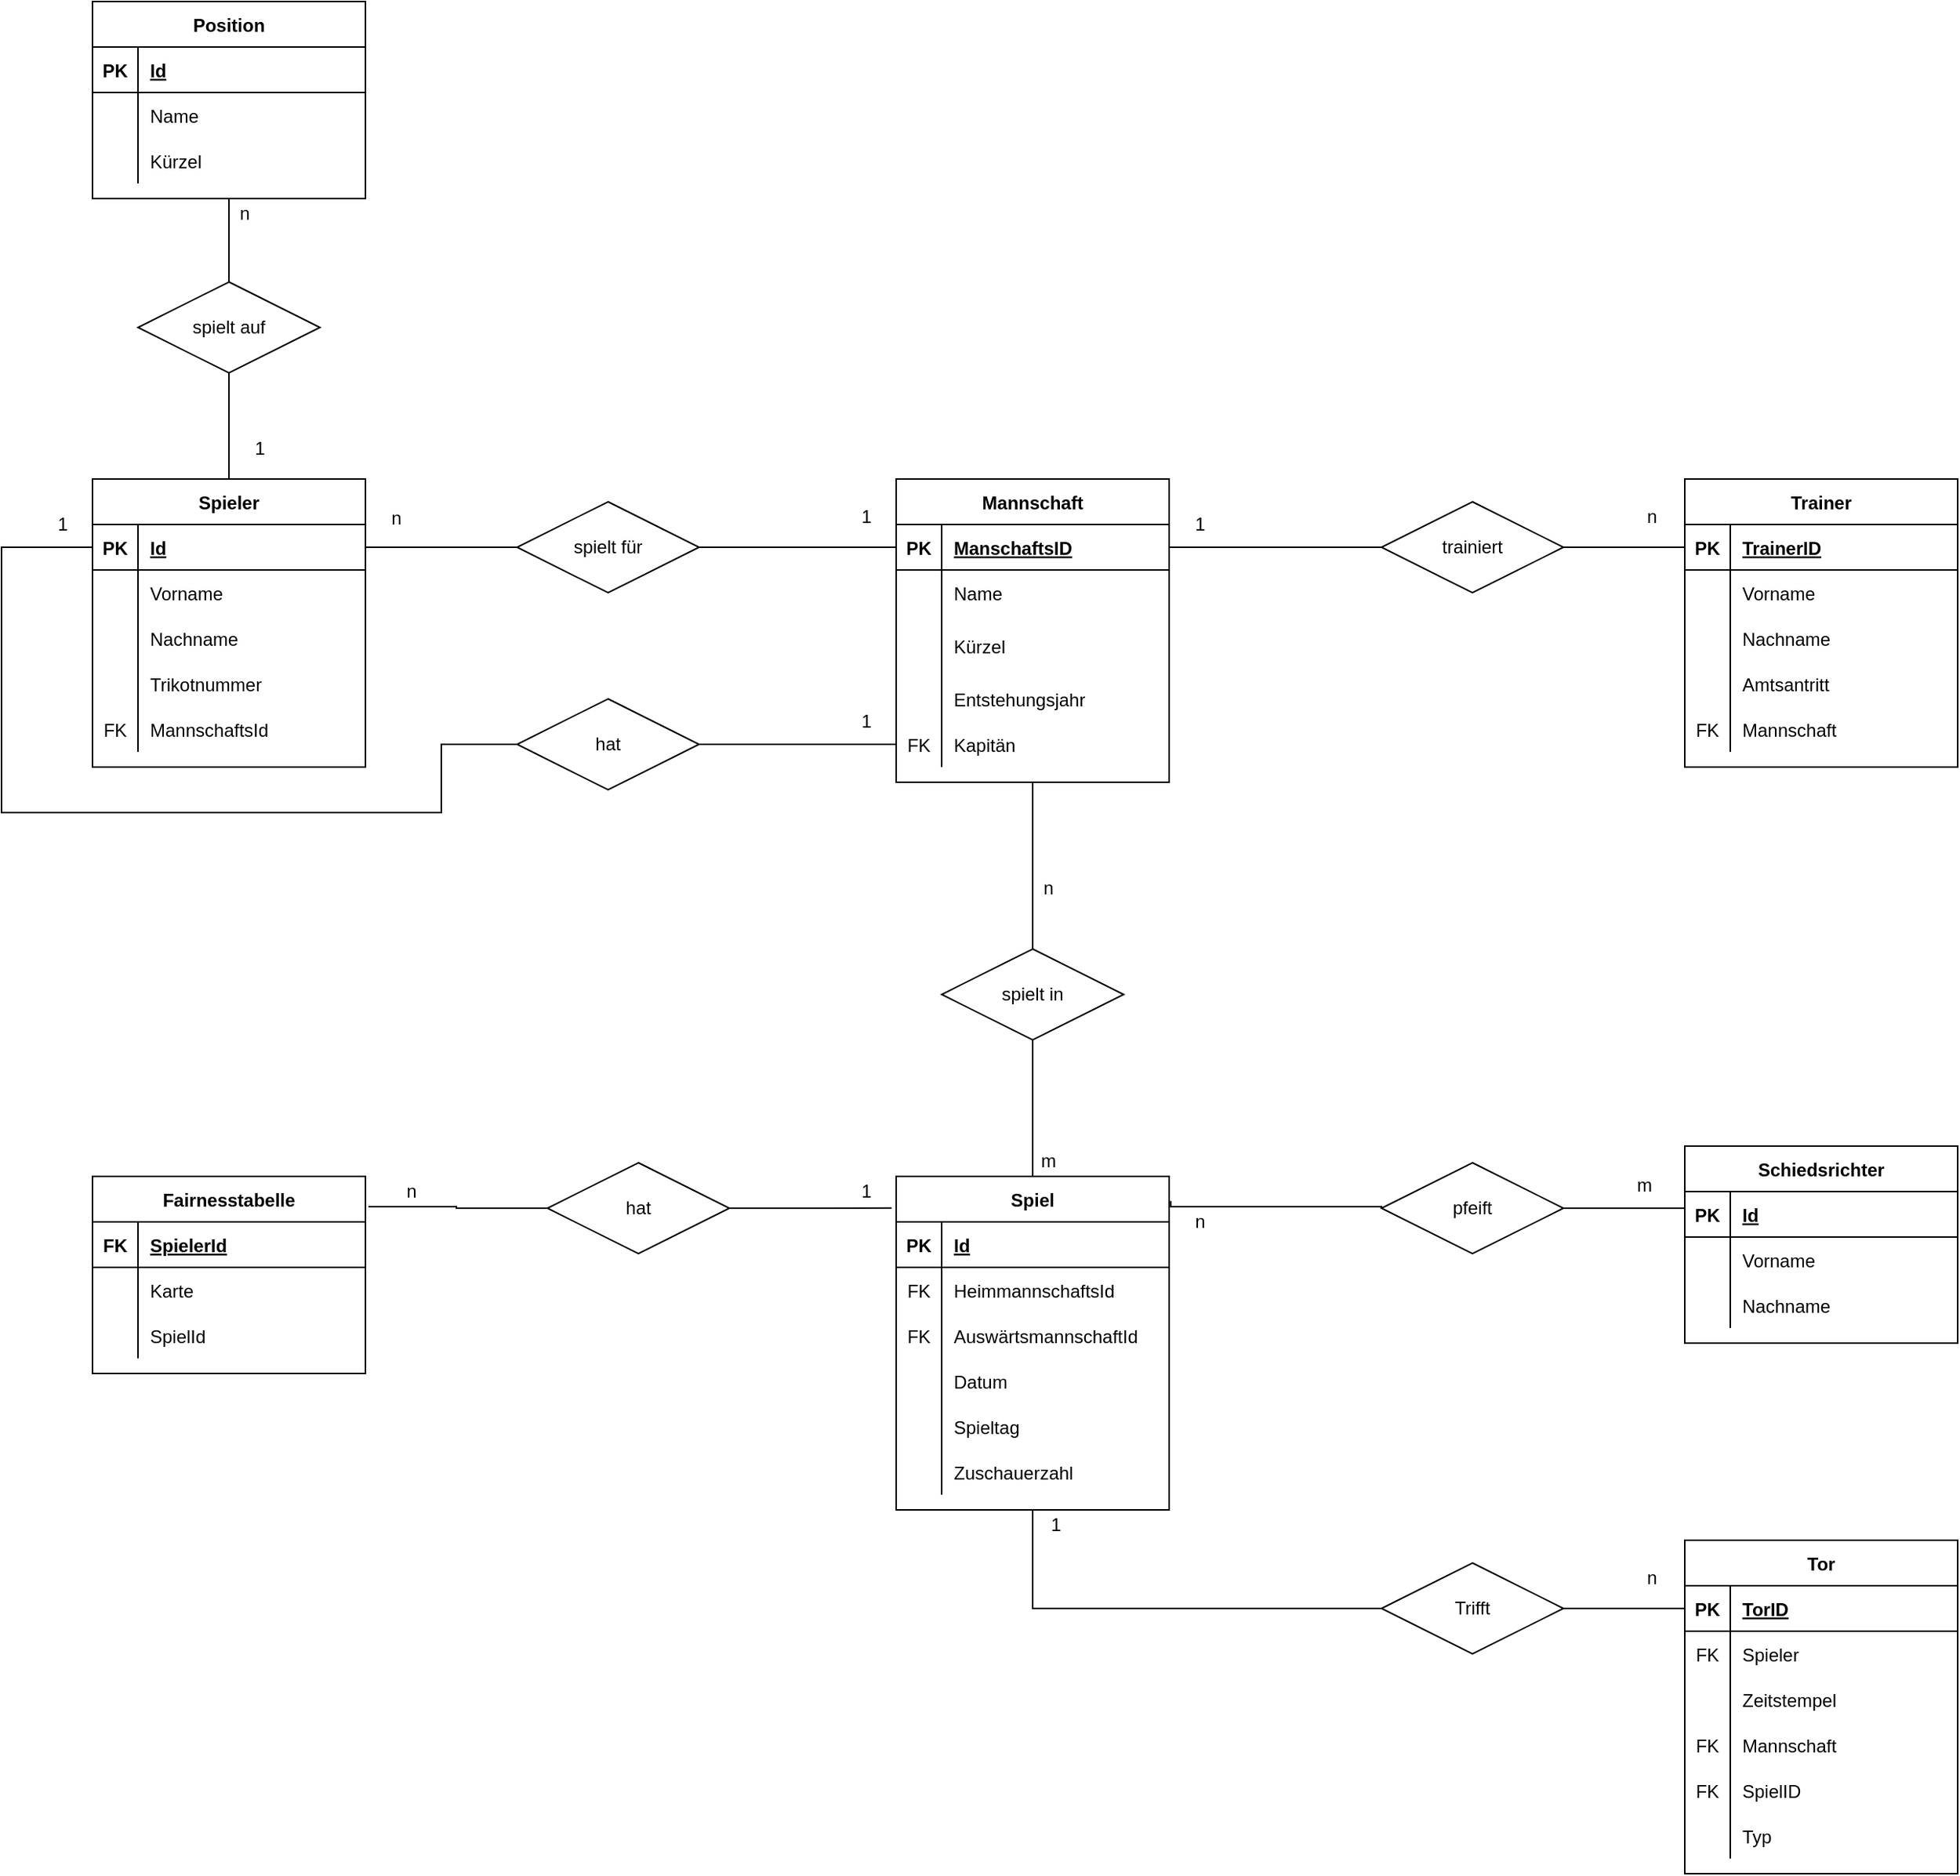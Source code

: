 <mxfile version="18.0.1" type="device"><diagram id="QR0t5IA153Iwo3cDRj8c" name="Page-1"><mxGraphModel dx="2858" dy="1013" grid="1" gridSize="10" guides="1" tooltips="1" connect="1" arrows="1" fold="1" page="1" pageScale="1" pageWidth="827" pageHeight="1169" math="0" shadow="0"><root><mxCell id="0"/><mxCell id="1" parent="0"/><mxCell id="EWFxsvUNvCJsgyizFz2t-1" value="Spieler" style="shape=table;startSize=30;container=1;collapsible=1;childLayout=tableLayout;fixedRows=1;rowLines=0;fontStyle=1;align=center;resizeLast=1;" parent="1" vertex="1"><mxGeometry x="-470" y="480" width="180" height="190" as="geometry"/></mxCell><mxCell id="EWFxsvUNvCJsgyizFz2t-2" value="" style="shape=tableRow;horizontal=0;startSize=0;swimlaneHead=0;swimlaneBody=0;fillColor=none;collapsible=0;dropTarget=0;points=[[0,0.5],[1,0.5]];portConstraint=eastwest;top=0;left=0;right=0;bottom=1;" parent="EWFxsvUNvCJsgyizFz2t-1" vertex="1"><mxGeometry y="30" width="180" height="30" as="geometry"/></mxCell><mxCell id="EWFxsvUNvCJsgyizFz2t-3" value="PK" style="shape=partialRectangle;connectable=0;fillColor=none;top=0;left=0;bottom=0;right=0;fontStyle=1;overflow=hidden;" parent="EWFxsvUNvCJsgyizFz2t-2" vertex="1"><mxGeometry width="30" height="30" as="geometry"><mxRectangle width="30" height="30" as="alternateBounds"/></mxGeometry></mxCell><mxCell id="EWFxsvUNvCJsgyizFz2t-4" value="Id" style="shape=partialRectangle;connectable=0;fillColor=none;top=0;left=0;bottom=0;right=0;align=left;spacingLeft=6;fontStyle=5;overflow=hidden;" parent="EWFxsvUNvCJsgyizFz2t-2" vertex="1"><mxGeometry x="30" width="150" height="30" as="geometry"><mxRectangle width="150" height="30" as="alternateBounds"/></mxGeometry></mxCell><mxCell id="EWFxsvUNvCJsgyizFz2t-5" value="" style="shape=tableRow;horizontal=0;startSize=0;swimlaneHead=0;swimlaneBody=0;fillColor=none;collapsible=0;dropTarget=0;points=[[0,0.5],[1,0.5]];portConstraint=eastwest;top=0;left=0;right=0;bottom=0;" parent="EWFxsvUNvCJsgyizFz2t-1" vertex="1"><mxGeometry y="60" width="180" height="30" as="geometry"/></mxCell><mxCell id="EWFxsvUNvCJsgyizFz2t-6" value="" style="shape=partialRectangle;connectable=0;fillColor=none;top=0;left=0;bottom=0;right=0;editable=1;overflow=hidden;" parent="EWFxsvUNvCJsgyizFz2t-5" vertex="1"><mxGeometry width="30" height="30" as="geometry"><mxRectangle width="30" height="30" as="alternateBounds"/></mxGeometry></mxCell><mxCell id="EWFxsvUNvCJsgyizFz2t-7" value="Vorname    " style="shape=partialRectangle;connectable=0;fillColor=none;top=0;left=0;bottom=0;right=0;align=left;spacingLeft=6;overflow=hidden;" parent="EWFxsvUNvCJsgyizFz2t-5" vertex="1"><mxGeometry x="30" width="150" height="30" as="geometry"><mxRectangle width="150" height="30" as="alternateBounds"/></mxGeometry></mxCell><mxCell id="EWFxsvUNvCJsgyizFz2t-27" value="" style="shape=tableRow;horizontal=0;startSize=0;swimlaneHead=0;swimlaneBody=0;fillColor=none;collapsible=0;dropTarget=0;points=[[0,0.5],[1,0.5]];portConstraint=eastwest;top=0;left=0;right=0;bottom=0;" parent="EWFxsvUNvCJsgyizFz2t-1" vertex="1"><mxGeometry y="90" width="180" height="30" as="geometry"/></mxCell><mxCell id="EWFxsvUNvCJsgyizFz2t-28" value="" style="shape=partialRectangle;connectable=0;fillColor=none;top=0;left=0;bottom=0;right=0;editable=1;overflow=hidden;" parent="EWFxsvUNvCJsgyizFz2t-27" vertex="1"><mxGeometry width="30" height="30" as="geometry"><mxRectangle width="30" height="30" as="alternateBounds"/></mxGeometry></mxCell><mxCell id="EWFxsvUNvCJsgyizFz2t-29" value="Nachname      " style="shape=partialRectangle;connectable=0;fillColor=none;top=0;left=0;bottom=0;right=0;align=left;spacingLeft=6;overflow=hidden;" parent="EWFxsvUNvCJsgyizFz2t-27" vertex="1"><mxGeometry x="30" width="150" height="30" as="geometry"><mxRectangle width="150" height="30" as="alternateBounds"/></mxGeometry></mxCell><mxCell id="EWFxsvUNvCJsgyizFz2t-8" value="" style="shape=tableRow;horizontal=0;startSize=0;swimlaneHead=0;swimlaneBody=0;fillColor=none;collapsible=0;dropTarget=0;points=[[0,0.5],[1,0.5]];portConstraint=eastwest;top=0;left=0;right=0;bottom=0;" parent="EWFxsvUNvCJsgyizFz2t-1" vertex="1"><mxGeometry y="120" width="180" height="30" as="geometry"/></mxCell><mxCell id="EWFxsvUNvCJsgyizFz2t-9" value="" style="shape=partialRectangle;connectable=0;fillColor=none;top=0;left=0;bottom=0;right=0;editable=1;overflow=hidden;" parent="EWFxsvUNvCJsgyizFz2t-8" vertex="1"><mxGeometry width="30" height="30" as="geometry"><mxRectangle width="30" height="30" as="alternateBounds"/></mxGeometry></mxCell><mxCell id="EWFxsvUNvCJsgyizFz2t-10" value="Trikotnummer" style="shape=partialRectangle;connectable=0;fillColor=none;top=0;left=0;bottom=0;right=0;align=left;spacingLeft=6;overflow=hidden;" parent="EWFxsvUNvCJsgyizFz2t-8" vertex="1"><mxGeometry x="30" width="150" height="30" as="geometry"><mxRectangle width="150" height="30" as="alternateBounds"/></mxGeometry></mxCell><mxCell id="EWFxsvUNvCJsgyizFz2t-11" value="" style="shape=tableRow;horizontal=0;startSize=0;swimlaneHead=0;swimlaneBody=0;fillColor=none;collapsible=0;dropTarget=0;points=[[0,0.5],[1,0.5]];portConstraint=eastwest;top=0;left=0;right=0;bottom=0;" parent="EWFxsvUNvCJsgyizFz2t-1" vertex="1"><mxGeometry y="150" width="180" height="30" as="geometry"/></mxCell><mxCell id="EWFxsvUNvCJsgyizFz2t-12" value="FK" style="shape=partialRectangle;connectable=0;fillColor=none;top=0;left=0;bottom=0;right=0;editable=1;overflow=hidden;" parent="EWFxsvUNvCJsgyizFz2t-11" vertex="1"><mxGeometry width="30" height="30" as="geometry"><mxRectangle width="30" height="30" as="alternateBounds"/></mxGeometry></mxCell><mxCell id="EWFxsvUNvCJsgyizFz2t-13" value="MannschaftsId" style="shape=partialRectangle;connectable=0;fillColor=none;top=0;left=0;bottom=0;right=0;align=left;spacingLeft=6;overflow=hidden;" parent="EWFxsvUNvCJsgyizFz2t-11" vertex="1"><mxGeometry x="30" width="150" height="30" as="geometry"><mxRectangle width="150" height="30" as="alternateBounds"/></mxGeometry></mxCell><mxCell id="EWFxsvUNvCJsgyizFz2t-14" value="Position" style="shape=table;startSize=30;container=1;collapsible=1;childLayout=tableLayout;fixedRows=1;rowLines=0;fontStyle=1;align=center;resizeLast=1;" parent="1" vertex="1"><mxGeometry x="-470" y="165" width="180" height="130" as="geometry"/></mxCell><mxCell id="EWFxsvUNvCJsgyizFz2t-15" value="" style="shape=tableRow;horizontal=0;startSize=0;swimlaneHead=0;swimlaneBody=0;fillColor=none;collapsible=0;dropTarget=0;points=[[0,0.5],[1,0.5]];portConstraint=eastwest;top=0;left=0;right=0;bottom=1;" parent="EWFxsvUNvCJsgyizFz2t-14" vertex="1"><mxGeometry y="30" width="180" height="30" as="geometry"/></mxCell><mxCell id="EWFxsvUNvCJsgyizFz2t-16" value="PK" style="shape=partialRectangle;connectable=0;fillColor=none;top=0;left=0;bottom=0;right=0;fontStyle=1;overflow=hidden;" parent="EWFxsvUNvCJsgyizFz2t-15" vertex="1"><mxGeometry width="30" height="30" as="geometry"><mxRectangle width="30" height="30" as="alternateBounds"/></mxGeometry></mxCell><mxCell id="EWFxsvUNvCJsgyizFz2t-17" value="Id" style="shape=partialRectangle;connectable=0;fillColor=none;top=0;left=0;bottom=0;right=0;align=left;spacingLeft=6;fontStyle=5;overflow=hidden;" parent="EWFxsvUNvCJsgyizFz2t-15" vertex="1"><mxGeometry x="30" width="150" height="30" as="geometry"><mxRectangle width="150" height="30" as="alternateBounds"/></mxGeometry></mxCell><mxCell id="EWFxsvUNvCJsgyizFz2t-18" value="" style="shape=tableRow;horizontal=0;startSize=0;swimlaneHead=0;swimlaneBody=0;fillColor=none;collapsible=0;dropTarget=0;points=[[0,0.5],[1,0.5]];portConstraint=eastwest;top=0;left=0;right=0;bottom=0;" parent="EWFxsvUNvCJsgyizFz2t-14" vertex="1"><mxGeometry y="60" width="180" height="30" as="geometry"/></mxCell><mxCell id="EWFxsvUNvCJsgyizFz2t-19" value="" style="shape=partialRectangle;connectable=0;fillColor=none;top=0;left=0;bottom=0;right=0;editable=1;overflow=hidden;" parent="EWFxsvUNvCJsgyizFz2t-18" vertex="1"><mxGeometry width="30" height="30" as="geometry"><mxRectangle width="30" height="30" as="alternateBounds"/></mxGeometry></mxCell><mxCell id="EWFxsvUNvCJsgyizFz2t-20" value="Name" style="shape=partialRectangle;connectable=0;fillColor=none;top=0;left=0;bottom=0;right=0;align=left;spacingLeft=6;overflow=hidden;" parent="EWFxsvUNvCJsgyizFz2t-18" vertex="1"><mxGeometry x="30" width="150" height="30" as="geometry"><mxRectangle width="150" height="30" as="alternateBounds"/></mxGeometry></mxCell><mxCell id="OCQsW69dNxKMowA0EQPp-1" value="" style="shape=tableRow;horizontal=0;startSize=0;swimlaneHead=0;swimlaneBody=0;fillColor=none;collapsible=0;dropTarget=0;points=[[0,0.5],[1,0.5]];portConstraint=eastwest;top=0;left=0;right=0;bottom=0;" parent="EWFxsvUNvCJsgyizFz2t-14" vertex="1"><mxGeometry y="90" width="180" height="30" as="geometry"/></mxCell><mxCell id="OCQsW69dNxKMowA0EQPp-2" value="        " style="shape=partialRectangle;connectable=0;fillColor=none;top=0;left=0;bottom=0;right=0;editable=1;overflow=hidden;" parent="OCQsW69dNxKMowA0EQPp-1" vertex="1"><mxGeometry width="30" height="30" as="geometry"><mxRectangle width="30" height="30" as="alternateBounds"/></mxGeometry></mxCell><mxCell id="OCQsW69dNxKMowA0EQPp-3" value="Kürzel" style="shape=partialRectangle;connectable=0;fillColor=none;top=0;left=0;bottom=0;right=0;align=left;spacingLeft=6;overflow=hidden;" parent="OCQsW69dNxKMowA0EQPp-1" vertex="1"><mxGeometry x="30" width="150" height="30" as="geometry"><mxRectangle width="150" height="30" as="alternateBounds"/></mxGeometry></mxCell><mxCell id="EWFxsvUNvCJsgyizFz2t-32" value="Mannschaft" style="shape=table;startSize=30;container=1;collapsible=1;childLayout=tableLayout;fixedRows=1;rowLines=0;fontStyle=1;align=center;resizeLast=1;" parent="1" vertex="1"><mxGeometry x="60" y="480" width="180" height="200" as="geometry"/></mxCell><mxCell id="EWFxsvUNvCJsgyizFz2t-33" value="" style="shape=tableRow;horizontal=0;startSize=0;swimlaneHead=0;swimlaneBody=0;fillColor=none;collapsible=0;dropTarget=0;points=[[0,0.5],[1,0.5]];portConstraint=eastwest;top=0;left=0;right=0;bottom=1;" parent="EWFxsvUNvCJsgyizFz2t-32" vertex="1"><mxGeometry y="30" width="180" height="30" as="geometry"/></mxCell><mxCell id="EWFxsvUNvCJsgyizFz2t-34" value="PK" style="shape=partialRectangle;connectable=0;fillColor=none;top=0;left=0;bottom=0;right=0;fontStyle=1;overflow=hidden;" parent="EWFxsvUNvCJsgyizFz2t-33" vertex="1"><mxGeometry width="30" height="30" as="geometry"><mxRectangle width="30" height="30" as="alternateBounds"/></mxGeometry></mxCell><mxCell id="EWFxsvUNvCJsgyizFz2t-35" value="ManschaftsID" style="shape=partialRectangle;connectable=0;fillColor=none;top=0;left=0;bottom=0;right=0;align=left;spacingLeft=6;fontStyle=5;overflow=hidden;" parent="EWFxsvUNvCJsgyizFz2t-33" vertex="1"><mxGeometry x="30" width="150" height="30" as="geometry"><mxRectangle width="150" height="30" as="alternateBounds"/></mxGeometry></mxCell><mxCell id="EWFxsvUNvCJsgyizFz2t-36" value="" style="shape=tableRow;horizontal=0;startSize=0;swimlaneHead=0;swimlaneBody=0;fillColor=none;collapsible=0;dropTarget=0;points=[[0,0.5],[1,0.5]];portConstraint=eastwest;top=0;left=0;right=0;bottom=0;" parent="EWFxsvUNvCJsgyizFz2t-32" vertex="1"><mxGeometry y="60" width="180" height="30" as="geometry"/></mxCell><mxCell id="EWFxsvUNvCJsgyizFz2t-37" value="" style="shape=partialRectangle;connectable=0;fillColor=none;top=0;left=0;bottom=0;right=0;editable=1;overflow=hidden;" parent="EWFxsvUNvCJsgyizFz2t-36" vertex="1"><mxGeometry width="30" height="30" as="geometry"><mxRectangle width="30" height="30" as="alternateBounds"/></mxGeometry></mxCell><mxCell id="EWFxsvUNvCJsgyizFz2t-38" value="Name    " style="shape=partialRectangle;connectable=0;fillColor=none;top=0;left=0;bottom=0;right=0;align=left;spacingLeft=6;overflow=hidden;" parent="EWFxsvUNvCJsgyizFz2t-36" vertex="1"><mxGeometry x="30" width="150" height="30" as="geometry"><mxRectangle width="150" height="30" as="alternateBounds"/></mxGeometry></mxCell><mxCell id="EWFxsvUNvCJsgyizFz2t-39" value="" style="shape=tableRow;horizontal=0;startSize=0;swimlaneHead=0;swimlaneBody=0;fillColor=none;collapsible=0;dropTarget=0;points=[[0,0.5],[1,0.5]];portConstraint=eastwest;top=0;left=0;right=0;bottom=0;" parent="EWFxsvUNvCJsgyizFz2t-32" vertex="1"><mxGeometry y="90" width="180" height="40" as="geometry"/></mxCell><mxCell id="EWFxsvUNvCJsgyizFz2t-40" value="" style="shape=partialRectangle;connectable=0;fillColor=none;top=0;left=0;bottom=0;right=0;editable=1;overflow=hidden;" parent="EWFxsvUNvCJsgyizFz2t-39" vertex="1"><mxGeometry width="30" height="40" as="geometry"><mxRectangle width="30" height="40" as="alternateBounds"/></mxGeometry></mxCell><mxCell id="EWFxsvUNvCJsgyizFz2t-41" value="Kürzel" style="shape=partialRectangle;connectable=0;fillColor=none;top=0;left=0;bottom=0;right=0;align=left;spacingLeft=6;overflow=hidden;" parent="EWFxsvUNvCJsgyizFz2t-39" vertex="1"><mxGeometry x="30" width="150" height="40" as="geometry"><mxRectangle width="150" height="40" as="alternateBounds"/></mxGeometry></mxCell><mxCell id="EWFxsvUNvCJsgyizFz2t-42" value="" style="shape=tableRow;horizontal=0;startSize=0;swimlaneHead=0;swimlaneBody=0;fillColor=none;collapsible=0;dropTarget=0;points=[[0,0.5],[1,0.5]];portConstraint=eastwest;top=0;left=0;right=0;bottom=0;" parent="EWFxsvUNvCJsgyizFz2t-32" vertex="1"><mxGeometry y="130" width="180" height="30" as="geometry"/></mxCell><mxCell id="EWFxsvUNvCJsgyizFz2t-43" value="" style="shape=partialRectangle;connectable=0;fillColor=none;top=0;left=0;bottom=0;right=0;editable=1;overflow=hidden;" parent="EWFxsvUNvCJsgyizFz2t-42" vertex="1"><mxGeometry width="30" height="30" as="geometry"><mxRectangle width="30" height="30" as="alternateBounds"/></mxGeometry></mxCell><mxCell id="EWFxsvUNvCJsgyizFz2t-44" value="Entstehungsjahr" style="shape=partialRectangle;connectable=0;fillColor=none;top=0;left=0;bottom=0;right=0;align=left;spacingLeft=6;overflow=hidden;" parent="EWFxsvUNvCJsgyizFz2t-42" vertex="1"><mxGeometry x="30" width="150" height="30" as="geometry"><mxRectangle width="150" height="30" as="alternateBounds"/></mxGeometry></mxCell><mxCell id="EWFxsvUNvCJsgyizFz2t-59" value="" style="shape=tableRow;horizontal=0;startSize=0;swimlaneHead=0;swimlaneBody=0;fillColor=none;collapsible=0;dropTarget=0;points=[[0,0.5],[1,0.5]];portConstraint=eastwest;top=0;left=0;right=0;bottom=0;" parent="EWFxsvUNvCJsgyizFz2t-32" vertex="1"><mxGeometry y="160" width="180" height="30" as="geometry"/></mxCell><mxCell id="EWFxsvUNvCJsgyizFz2t-60" value="FK" style="shape=partialRectangle;connectable=0;fillColor=none;top=0;left=0;bottom=0;right=0;editable=1;overflow=hidden;" parent="EWFxsvUNvCJsgyizFz2t-59" vertex="1"><mxGeometry width="30" height="30" as="geometry"><mxRectangle width="30" height="30" as="alternateBounds"/></mxGeometry></mxCell><mxCell id="EWFxsvUNvCJsgyizFz2t-61" value="Kapitän" style="shape=partialRectangle;connectable=0;fillColor=none;top=0;left=0;bottom=0;right=0;align=left;spacingLeft=6;overflow=hidden;" parent="EWFxsvUNvCJsgyizFz2t-59" vertex="1"><mxGeometry x="30" width="150" height="30" as="geometry"><mxRectangle width="150" height="30" as="alternateBounds"/></mxGeometry></mxCell><mxCell id="EWFxsvUNvCJsgyizFz2t-76" value="Trainer" style="shape=table;startSize=30;container=1;collapsible=1;childLayout=tableLayout;fixedRows=1;rowLines=0;fontStyle=1;align=center;resizeLast=1;" parent="1" vertex="1"><mxGeometry x="580" y="480" width="180" height="190" as="geometry"/></mxCell><mxCell id="EWFxsvUNvCJsgyizFz2t-77" value="" style="shape=tableRow;horizontal=0;startSize=0;swimlaneHead=0;swimlaneBody=0;fillColor=none;collapsible=0;dropTarget=0;points=[[0,0.5],[1,0.5]];portConstraint=eastwest;top=0;left=0;right=0;bottom=1;" parent="EWFxsvUNvCJsgyizFz2t-76" vertex="1"><mxGeometry y="30" width="180" height="30" as="geometry"/></mxCell><mxCell id="EWFxsvUNvCJsgyizFz2t-78" value="PK" style="shape=partialRectangle;connectable=0;fillColor=none;top=0;left=0;bottom=0;right=0;fontStyle=1;overflow=hidden;" parent="EWFxsvUNvCJsgyizFz2t-77" vertex="1"><mxGeometry width="30" height="30" as="geometry"><mxRectangle width="30" height="30" as="alternateBounds"/></mxGeometry></mxCell><mxCell id="EWFxsvUNvCJsgyizFz2t-79" value="TrainerID" style="shape=partialRectangle;connectable=0;fillColor=none;top=0;left=0;bottom=0;right=0;align=left;spacingLeft=6;fontStyle=5;overflow=hidden;" parent="EWFxsvUNvCJsgyizFz2t-77" vertex="1"><mxGeometry x="30" width="150" height="30" as="geometry"><mxRectangle width="150" height="30" as="alternateBounds"/></mxGeometry></mxCell><mxCell id="EWFxsvUNvCJsgyizFz2t-80" value="" style="shape=tableRow;horizontal=0;startSize=0;swimlaneHead=0;swimlaneBody=0;fillColor=none;collapsible=0;dropTarget=0;points=[[0,0.5],[1,0.5]];portConstraint=eastwest;top=0;left=0;right=0;bottom=0;" parent="EWFxsvUNvCJsgyizFz2t-76" vertex="1"><mxGeometry y="60" width="180" height="30" as="geometry"/></mxCell><mxCell id="EWFxsvUNvCJsgyizFz2t-81" value="" style="shape=partialRectangle;connectable=0;fillColor=none;top=0;left=0;bottom=0;right=0;editable=1;overflow=hidden;" parent="EWFxsvUNvCJsgyizFz2t-80" vertex="1"><mxGeometry width="30" height="30" as="geometry"><mxRectangle width="30" height="30" as="alternateBounds"/></mxGeometry></mxCell><mxCell id="EWFxsvUNvCJsgyizFz2t-82" value="Vorname" style="shape=partialRectangle;connectable=0;fillColor=none;top=0;left=0;bottom=0;right=0;align=left;spacingLeft=6;overflow=hidden;" parent="EWFxsvUNvCJsgyizFz2t-80" vertex="1"><mxGeometry x="30" width="150" height="30" as="geometry"><mxRectangle width="150" height="30" as="alternateBounds"/></mxGeometry></mxCell><mxCell id="EWFxsvUNvCJsgyizFz2t-83" value="" style="shape=tableRow;horizontal=0;startSize=0;swimlaneHead=0;swimlaneBody=0;fillColor=none;collapsible=0;dropTarget=0;points=[[0,0.5],[1,0.5]];portConstraint=eastwest;top=0;left=0;right=0;bottom=0;" parent="EWFxsvUNvCJsgyizFz2t-76" vertex="1"><mxGeometry y="90" width="180" height="30" as="geometry"/></mxCell><mxCell id="EWFxsvUNvCJsgyizFz2t-84" value="" style="shape=partialRectangle;connectable=0;fillColor=none;top=0;left=0;bottom=0;right=0;editable=1;overflow=hidden;" parent="EWFxsvUNvCJsgyizFz2t-83" vertex="1"><mxGeometry width="30" height="30" as="geometry"><mxRectangle width="30" height="30" as="alternateBounds"/></mxGeometry></mxCell><mxCell id="EWFxsvUNvCJsgyizFz2t-85" value="Nachname" style="shape=partialRectangle;connectable=0;fillColor=none;top=0;left=0;bottom=0;right=0;align=left;spacingLeft=6;overflow=hidden;" parent="EWFxsvUNvCJsgyizFz2t-83" vertex="1"><mxGeometry x="30" width="150" height="30" as="geometry"><mxRectangle width="150" height="30" as="alternateBounds"/></mxGeometry></mxCell><mxCell id="EWFxsvUNvCJsgyizFz2t-86" value="" style="shape=tableRow;horizontal=0;startSize=0;swimlaneHead=0;swimlaneBody=0;fillColor=none;collapsible=0;dropTarget=0;points=[[0,0.5],[1,0.5]];portConstraint=eastwest;top=0;left=0;right=0;bottom=0;" parent="EWFxsvUNvCJsgyizFz2t-76" vertex="1"><mxGeometry y="120" width="180" height="30" as="geometry"/></mxCell><mxCell id="EWFxsvUNvCJsgyizFz2t-87" value="" style="shape=partialRectangle;connectable=0;fillColor=none;top=0;left=0;bottom=0;right=0;editable=1;overflow=hidden;" parent="EWFxsvUNvCJsgyizFz2t-86" vertex="1"><mxGeometry width="30" height="30" as="geometry"><mxRectangle width="30" height="30" as="alternateBounds"/></mxGeometry></mxCell><mxCell id="EWFxsvUNvCJsgyizFz2t-88" value="Amtsantritt" style="shape=partialRectangle;connectable=0;fillColor=none;top=0;left=0;bottom=0;right=0;align=left;spacingLeft=6;overflow=hidden;" parent="EWFxsvUNvCJsgyizFz2t-86" vertex="1"><mxGeometry x="30" width="150" height="30" as="geometry"><mxRectangle width="150" height="30" as="alternateBounds"/></mxGeometry></mxCell><mxCell id="OCQsW69dNxKMowA0EQPp-4" value="" style="shape=tableRow;horizontal=0;startSize=0;swimlaneHead=0;swimlaneBody=0;fillColor=none;collapsible=0;dropTarget=0;points=[[0,0.5],[1,0.5]];portConstraint=eastwest;top=0;left=0;right=0;bottom=0;" parent="EWFxsvUNvCJsgyizFz2t-76" vertex="1"><mxGeometry y="150" width="180" height="30" as="geometry"/></mxCell><mxCell id="OCQsW69dNxKMowA0EQPp-5" value="FK" style="shape=partialRectangle;connectable=0;fillColor=none;top=0;left=0;bottom=0;right=0;editable=1;overflow=hidden;" parent="OCQsW69dNxKMowA0EQPp-4" vertex="1"><mxGeometry width="30" height="30" as="geometry"><mxRectangle width="30" height="30" as="alternateBounds"/></mxGeometry></mxCell><mxCell id="OCQsW69dNxKMowA0EQPp-6" value="Mannschaft" style="shape=partialRectangle;connectable=0;fillColor=none;top=0;left=0;bottom=0;right=0;align=left;spacingLeft=6;overflow=hidden;" parent="OCQsW69dNxKMowA0EQPp-4" vertex="1"><mxGeometry x="30" width="150" height="30" as="geometry"><mxRectangle width="150" height="30" as="alternateBounds"/></mxGeometry></mxCell><mxCell id="EWFxsvUNvCJsgyizFz2t-89" value="spielt für" style="shape=rhombus;perimeter=rhombusPerimeter;whiteSpace=wrap;html=1;align=center;" parent="1" vertex="1"><mxGeometry x="-190" y="495" width="120" height="60" as="geometry"/></mxCell><mxCell id="EWFxsvUNvCJsgyizFz2t-94" style="edgeStyle=orthogonalEdgeStyle;rounded=0;orthogonalLoop=1;jettySize=auto;html=1;exitX=1;exitY=0.5;exitDx=0;exitDy=0;entryX=0;entryY=0.5;entryDx=0;entryDy=0;endArrow=none;endFill=0;" parent="1" source="EWFxsvUNvCJsgyizFz2t-93" target="EWFxsvUNvCJsgyizFz2t-77" edge="1"><mxGeometry relative="1" as="geometry"/></mxCell><mxCell id="EWFxsvUNvCJsgyizFz2t-95" style="edgeStyle=orthogonalEdgeStyle;rounded=0;orthogonalLoop=1;jettySize=auto;html=1;exitX=0;exitY=0.5;exitDx=0;exitDy=0;entryX=1;entryY=0.5;entryDx=0;entryDy=0;endArrow=none;endFill=0;" parent="1" source="EWFxsvUNvCJsgyizFz2t-93" target="EWFxsvUNvCJsgyizFz2t-33" edge="1"><mxGeometry relative="1" as="geometry"><mxPoint x="300" y="530" as="targetPoint"/></mxGeometry></mxCell><mxCell id="EWFxsvUNvCJsgyizFz2t-93" value="trainiert" style="shape=rhombus;perimeter=rhombusPerimeter;whiteSpace=wrap;html=1;align=center;" parent="1" vertex="1"><mxGeometry x="380" y="495" width="120" height="60" as="geometry"/></mxCell><mxCell id="EWFxsvUNvCJsgyizFz2t-96" value="Spiel" style="shape=table;startSize=30;container=1;collapsible=1;childLayout=tableLayout;fixedRows=1;rowLines=0;fontStyle=1;align=center;resizeLast=1;" parent="1" vertex="1"><mxGeometry x="60" y="940" width="180" height="220" as="geometry"/></mxCell><mxCell id="EWFxsvUNvCJsgyizFz2t-97" value="" style="shape=tableRow;horizontal=0;startSize=0;swimlaneHead=0;swimlaneBody=0;fillColor=none;collapsible=0;dropTarget=0;points=[[0,0.5],[1,0.5]];portConstraint=eastwest;top=0;left=0;right=0;bottom=1;" parent="EWFxsvUNvCJsgyizFz2t-96" vertex="1"><mxGeometry y="30" width="180" height="30" as="geometry"/></mxCell><mxCell id="EWFxsvUNvCJsgyizFz2t-98" value="PK" style="shape=partialRectangle;connectable=0;fillColor=none;top=0;left=0;bottom=0;right=0;fontStyle=1;overflow=hidden;" parent="EWFxsvUNvCJsgyizFz2t-97" vertex="1"><mxGeometry width="30" height="30" as="geometry"><mxRectangle width="30" height="30" as="alternateBounds"/></mxGeometry></mxCell><mxCell id="EWFxsvUNvCJsgyizFz2t-99" value="Id" style="shape=partialRectangle;connectable=0;fillColor=none;top=0;left=0;bottom=0;right=0;align=left;spacingLeft=6;fontStyle=5;overflow=hidden;" parent="EWFxsvUNvCJsgyizFz2t-97" vertex="1"><mxGeometry x="30" width="150" height="30" as="geometry"><mxRectangle width="150" height="30" as="alternateBounds"/></mxGeometry></mxCell><mxCell id="EWFxsvUNvCJsgyizFz2t-100" value="" style="shape=tableRow;horizontal=0;startSize=0;swimlaneHead=0;swimlaneBody=0;fillColor=none;collapsible=0;dropTarget=0;points=[[0,0.5],[1,0.5]];portConstraint=eastwest;top=0;left=0;right=0;bottom=0;" parent="EWFxsvUNvCJsgyizFz2t-96" vertex="1"><mxGeometry y="60" width="180" height="30" as="geometry"/></mxCell><mxCell id="EWFxsvUNvCJsgyizFz2t-101" value="FK" style="shape=partialRectangle;connectable=0;fillColor=none;top=0;left=0;bottom=0;right=0;editable=1;overflow=hidden;" parent="EWFxsvUNvCJsgyizFz2t-100" vertex="1"><mxGeometry width="30" height="30" as="geometry"><mxRectangle width="30" height="30" as="alternateBounds"/></mxGeometry></mxCell><mxCell id="EWFxsvUNvCJsgyizFz2t-102" value="HeimmannschaftsId" style="shape=partialRectangle;connectable=0;fillColor=none;top=0;left=0;bottom=0;right=0;align=left;spacingLeft=6;overflow=hidden;" parent="EWFxsvUNvCJsgyizFz2t-100" vertex="1"><mxGeometry x="30" width="150" height="30" as="geometry"><mxRectangle width="150" height="30" as="alternateBounds"/></mxGeometry></mxCell><mxCell id="EWFxsvUNvCJsgyizFz2t-103" value="" style="shape=tableRow;horizontal=0;startSize=0;swimlaneHead=0;swimlaneBody=0;fillColor=none;collapsible=0;dropTarget=0;points=[[0,0.5],[1,0.5]];portConstraint=eastwest;top=0;left=0;right=0;bottom=0;" parent="EWFxsvUNvCJsgyizFz2t-96" vertex="1"><mxGeometry y="90" width="180" height="30" as="geometry"/></mxCell><mxCell id="EWFxsvUNvCJsgyizFz2t-104" value="FK" style="shape=partialRectangle;connectable=0;fillColor=none;top=0;left=0;bottom=0;right=0;editable=1;overflow=hidden;" parent="EWFxsvUNvCJsgyizFz2t-103" vertex="1"><mxGeometry width="30" height="30" as="geometry"><mxRectangle width="30" height="30" as="alternateBounds"/></mxGeometry></mxCell><mxCell id="EWFxsvUNvCJsgyizFz2t-105" value="AuswärtsmannschaftId" style="shape=partialRectangle;connectable=0;fillColor=none;top=0;left=0;bottom=0;right=0;align=left;spacingLeft=6;overflow=hidden;" parent="EWFxsvUNvCJsgyizFz2t-103" vertex="1"><mxGeometry x="30" width="150" height="30" as="geometry"><mxRectangle width="150" height="30" as="alternateBounds"/></mxGeometry></mxCell><mxCell id="EWFxsvUNvCJsgyizFz2t-106" value="" style="shape=tableRow;horizontal=0;startSize=0;swimlaneHead=0;swimlaneBody=0;fillColor=none;collapsible=0;dropTarget=0;points=[[0,0.5],[1,0.5]];portConstraint=eastwest;top=0;left=0;right=0;bottom=0;" parent="EWFxsvUNvCJsgyizFz2t-96" vertex="1"><mxGeometry y="120" width="180" height="30" as="geometry"/></mxCell><mxCell id="EWFxsvUNvCJsgyizFz2t-107" value="" style="shape=partialRectangle;connectable=0;fillColor=none;top=0;left=0;bottom=0;right=0;editable=1;overflow=hidden;" parent="EWFxsvUNvCJsgyizFz2t-106" vertex="1"><mxGeometry width="30" height="30" as="geometry"><mxRectangle width="30" height="30" as="alternateBounds"/></mxGeometry></mxCell><mxCell id="EWFxsvUNvCJsgyizFz2t-108" value="Datum" style="shape=partialRectangle;connectable=0;fillColor=none;top=0;left=0;bottom=0;right=0;align=left;spacingLeft=6;overflow=hidden;" parent="EWFxsvUNvCJsgyizFz2t-106" vertex="1"><mxGeometry x="30" width="150" height="30" as="geometry"><mxRectangle width="150" height="30" as="alternateBounds"/></mxGeometry></mxCell><mxCell id="VdkqAShr_HlRjhlk_ANl-1" value="" style="shape=tableRow;horizontal=0;startSize=0;swimlaneHead=0;swimlaneBody=0;fillColor=none;collapsible=0;dropTarget=0;points=[[0,0.5],[1,0.5]];portConstraint=eastwest;top=0;left=0;right=0;bottom=0;" parent="EWFxsvUNvCJsgyizFz2t-96" vertex="1"><mxGeometry y="150" width="180" height="30" as="geometry"/></mxCell><mxCell id="VdkqAShr_HlRjhlk_ANl-2" value="" style="shape=partialRectangle;connectable=0;fillColor=none;top=0;left=0;bottom=0;right=0;editable=1;overflow=hidden;" parent="VdkqAShr_HlRjhlk_ANl-1" vertex="1"><mxGeometry width="30" height="30" as="geometry"><mxRectangle width="30" height="30" as="alternateBounds"/></mxGeometry></mxCell><mxCell id="VdkqAShr_HlRjhlk_ANl-3" value="Spieltag" style="shape=partialRectangle;connectable=0;fillColor=none;top=0;left=0;bottom=0;right=0;align=left;spacingLeft=6;overflow=hidden;" parent="VdkqAShr_HlRjhlk_ANl-1" vertex="1"><mxGeometry x="30" width="150" height="30" as="geometry"><mxRectangle width="150" height="30" as="alternateBounds"/></mxGeometry></mxCell><mxCell id="EWFxsvUNvCJsgyizFz2t-110" value="" style="shape=tableRow;horizontal=0;startSize=0;swimlaneHead=0;swimlaneBody=0;fillColor=none;collapsible=0;dropTarget=0;points=[[0,0.5],[1,0.5]];portConstraint=eastwest;top=0;left=0;right=0;bottom=0;" parent="EWFxsvUNvCJsgyizFz2t-96" vertex="1"><mxGeometry y="180" width="180" height="30" as="geometry"/></mxCell><mxCell id="EWFxsvUNvCJsgyizFz2t-111" value="" style="shape=partialRectangle;connectable=0;fillColor=none;top=0;left=0;bottom=0;right=0;editable=1;overflow=hidden;" parent="EWFxsvUNvCJsgyizFz2t-110" vertex="1"><mxGeometry width="30" height="30" as="geometry"><mxRectangle width="30" height="30" as="alternateBounds"/></mxGeometry></mxCell><mxCell id="EWFxsvUNvCJsgyizFz2t-112" value="Zuschauerzahl" style="shape=partialRectangle;connectable=0;fillColor=none;top=0;left=0;bottom=0;right=0;align=left;spacingLeft=6;overflow=hidden;" parent="EWFxsvUNvCJsgyizFz2t-110" vertex="1"><mxGeometry x="30" width="150" height="30" as="geometry"><mxRectangle width="150" height="30" as="alternateBounds"/></mxGeometry></mxCell><mxCell id="EWFxsvUNvCJsgyizFz2t-113" value="Tor" style="shape=table;startSize=30;container=1;collapsible=1;childLayout=tableLayout;fixedRows=1;rowLines=0;fontStyle=1;align=center;resizeLast=1;" parent="1" vertex="1"><mxGeometry x="580" y="1180" width="180" height="220" as="geometry"/></mxCell><mxCell id="EWFxsvUNvCJsgyizFz2t-114" value="" style="shape=tableRow;horizontal=0;startSize=0;swimlaneHead=0;swimlaneBody=0;fillColor=none;collapsible=0;dropTarget=0;points=[[0,0.5],[1,0.5]];portConstraint=eastwest;top=0;left=0;right=0;bottom=1;" parent="EWFxsvUNvCJsgyizFz2t-113" vertex="1"><mxGeometry y="30" width="180" height="30" as="geometry"/></mxCell><mxCell id="EWFxsvUNvCJsgyizFz2t-115" value="PK" style="shape=partialRectangle;connectable=0;fillColor=none;top=0;left=0;bottom=0;right=0;fontStyle=1;overflow=hidden;" parent="EWFxsvUNvCJsgyizFz2t-114" vertex="1"><mxGeometry width="30" height="30" as="geometry"><mxRectangle width="30" height="30" as="alternateBounds"/></mxGeometry></mxCell><mxCell id="EWFxsvUNvCJsgyizFz2t-116" value="TorID" style="shape=partialRectangle;connectable=0;fillColor=none;top=0;left=0;bottom=0;right=0;align=left;spacingLeft=6;fontStyle=5;overflow=hidden;" parent="EWFxsvUNvCJsgyizFz2t-114" vertex="1"><mxGeometry x="30" width="150" height="30" as="geometry"><mxRectangle width="150" height="30" as="alternateBounds"/></mxGeometry></mxCell><mxCell id="EWFxsvUNvCJsgyizFz2t-117" value="" style="shape=tableRow;horizontal=0;startSize=0;swimlaneHead=0;swimlaneBody=0;fillColor=none;collapsible=0;dropTarget=0;points=[[0,0.5],[1,0.5]];portConstraint=eastwest;top=0;left=0;right=0;bottom=0;" parent="EWFxsvUNvCJsgyizFz2t-113" vertex="1"><mxGeometry y="60" width="180" height="30" as="geometry"/></mxCell><mxCell id="EWFxsvUNvCJsgyizFz2t-118" value="FK" style="shape=partialRectangle;connectable=0;fillColor=none;top=0;left=0;bottom=0;right=0;editable=1;overflow=hidden;" parent="EWFxsvUNvCJsgyizFz2t-117" vertex="1"><mxGeometry width="30" height="30" as="geometry"><mxRectangle width="30" height="30" as="alternateBounds"/></mxGeometry></mxCell><mxCell id="EWFxsvUNvCJsgyizFz2t-119" value="Spieler" style="shape=partialRectangle;connectable=0;fillColor=none;top=0;left=0;bottom=0;right=0;align=left;spacingLeft=6;overflow=hidden;" parent="EWFxsvUNvCJsgyizFz2t-117" vertex="1"><mxGeometry x="30" width="150" height="30" as="geometry"><mxRectangle width="150" height="30" as="alternateBounds"/></mxGeometry></mxCell><mxCell id="EWFxsvUNvCJsgyizFz2t-120" value="" style="shape=tableRow;horizontal=0;startSize=0;swimlaneHead=0;swimlaneBody=0;fillColor=none;collapsible=0;dropTarget=0;points=[[0,0.5],[1,0.5]];portConstraint=eastwest;top=0;left=0;right=0;bottom=0;" parent="EWFxsvUNvCJsgyizFz2t-113" vertex="1"><mxGeometry y="90" width="180" height="30" as="geometry"/></mxCell><mxCell id="EWFxsvUNvCJsgyizFz2t-121" value="" style="shape=partialRectangle;connectable=0;fillColor=none;top=0;left=0;bottom=0;right=0;editable=1;overflow=hidden;" parent="EWFxsvUNvCJsgyizFz2t-120" vertex="1"><mxGeometry width="30" height="30" as="geometry"><mxRectangle width="30" height="30" as="alternateBounds"/></mxGeometry></mxCell><mxCell id="EWFxsvUNvCJsgyizFz2t-122" value="Zeitstempel" style="shape=partialRectangle;connectable=0;fillColor=none;top=0;left=0;bottom=0;right=0;align=left;spacingLeft=6;overflow=hidden;" parent="EWFxsvUNvCJsgyizFz2t-120" vertex="1"><mxGeometry x="30" width="150" height="30" as="geometry"><mxRectangle width="150" height="30" as="alternateBounds"/></mxGeometry></mxCell><mxCell id="EWFxsvUNvCJsgyizFz2t-145" value="" style="shape=tableRow;horizontal=0;startSize=0;swimlaneHead=0;swimlaneBody=0;fillColor=none;collapsible=0;dropTarget=0;points=[[0,0.5],[1,0.5]];portConstraint=eastwest;top=0;left=0;right=0;bottom=0;" parent="EWFxsvUNvCJsgyizFz2t-113" vertex="1"><mxGeometry y="120" width="180" height="30" as="geometry"/></mxCell><mxCell id="EWFxsvUNvCJsgyizFz2t-146" value="FK" style="shape=partialRectangle;connectable=0;fillColor=none;top=0;left=0;bottom=0;right=0;editable=1;overflow=hidden;" parent="EWFxsvUNvCJsgyizFz2t-145" vertex="1"><mxGeometry width="30" height="30" as="geometry"><mxRectangle width="30" height="30" as="alternateBounds"/></mxGeometry></mxCell><mxCell id="EWFxsvUNvCJsgyizFz2t-147" value="Mannschaft" style="shape=partialRectangle;connectable=0;fillColor=none;top=0;left=0;bottom=0;right=0;align=left;spacingLeft=6;overflow=hidden;" parent="EWFxsvUNvCJsgyizFz2t-145" vertex="1"><mxGeometry x="30" width="150" height="30" as="geometry"><mxRectangle width="150" height="30" as="alternateBounds"/></mxGeometry></mxCell><mxCell id="OCQsW69dNxKMowA0EQPp-25" value="" style="shape=tableRow;horizontal=0;startSize=0;swimlaneHead=0;swimlaneBody=0;fillColor=none;collapsible=0;dropTarget=0;points=[[0,0.5],[1,0.5]];portConstraint=eastwest;top=0;left=0;right=0;bottom=0;" parent="EWFxsvUNvCJsgyizFz2t-113" vertex="1"><mxGeometry y="150" width="180" height="30" as="geometry"/></mxCell><mxCell id="OCQsW69dNxKMowA0EQPp-26" value="FK" style="shape=partialRectangle;connectable=0;fillColor=none;top=0;left=0;bottom=0;right=0;editable=1;overflow=hidden;" parent="OCQsW69dNxKMowA0EQPp-25" vertex="1"><mxGeometry width="30" height="30" as="geometry"><mxRectangle width="30" height="30" as="alternateBounds"/></mxGeometry></mxCell><mxCell id="OCQsW69dNxKMowA0EQPp-27" value="SpielID" style="shape=partialRectangle;connectable=0;fillColor=none;top=0;left=0;bottom=0;right=0;align=left;spacingLeft=6;overflow=hidden;" parent="OCQsW69dNxKMowA0EQPp-25" vertex="1"><mxGeometry x="30" width="150" height="30" as="geometry"><mxRectangle width="150" height="30" as="alternateBounds"/></mxGeometry></mxCell><mxCell id="EWFxsvUNvCJsgyizFz2t-123" value="" style="shape=tableRow;horizontal=0;startSize=0;swimlaneHead=0;swimlaneBody=0;fillColor=none;collapsible=0;dropTarget=0;points=[[0,0.5],[1,0.5]];portConstraint=eastwest;top=0;left=0;right=0;bottom=0;" parent="EWFxsvUNvCJsgyizFz2t-113" vertex="1"><mxGeometry y="180" width="180" height="30" as="geometry"/></mxCell><mxCell id="EWFxsvUNvCJsgyizFz2t-124" value="" style="shape=partialRectangle;connectable=0;fillColor=none;top=0;left=0;bottom=0;right=0;editable=1;overflow=hidden;" parent="EWFxsvUNvCJsgyizFz2t-123" vertex="1"><mxGeometry width="30" height="30" as="geometry"><mxRectangle width="30" height="30" as="alternateBounds"/></mxGeometry></mxCell><mxCell id="EWFxsvUNvCJsgyizFz2t-125" value="Typ" style="shape=partialRectangle;connectable=0;fillColor=none;top=0;left=0;bottom=0;right=0;align=left;spacingLeft=6;overflow=hidden;" parent="EWFxsvUNvCJsgyizFz2t-123" vertex="1"><mxGeometry x="30" width="150" height="30" as="geometry"><mxRectangle width="150" height="30" as="alternateBounds"/></mxGeometry></mxCell><mxCell id="EWFxsvUNvCJsgyizFz2t-143" style="edgeStyle=orthogonalEdgeStyle;rounded=0;orthogonalLoop=1;jettySize=auto;html=1;exitX=1;exitY=0.5;exitDx=0;exitDy=0;entryX=0;entryY=0.5;entryDx=0;entryDy=0;endArrow=none;endFill=0;" parent="1" source="EWFxsvUNvCJsgyizFz2t-142" target="EWFxsvUNvCJsgyizFz2t-114" edge="1"><mxGeometry relative="1" as="geometry"/></mxCell><mxCell id="OVogmYzTL4exqJvwvXm6-19" style="edgeStyle=orthogonalEdgeStyle;rounded=0;orthogonalLoop=1;jettySize=auto;html=1;exitX=0;exitY=0.5;exitDx=0;exitDy=0;entryX=0.5;entryY=1;entryDx=0;entryDy=0;endArrow=none;endFill=0;" parent="1" source="EWFxsvUNvCJsgyizFz2t-142" target="EWFxsvUNvCJsgyizFz2t-96" edge="1"><mxGeometry relative="1" as="geometry"/></mxCell><mxCell id="EWFxsvUNvCJsgyizFz2t-142" value="Trifft" style="shape=rhombus;perimeter=rhombusPerimeter;whiteSpace=wrap;html=1;align=center;" parent="1" vertex="1"><mxGeometry x="380" y="1195" width="120" height="60" as="geometry"/></mxCell><mxCell id="EWFxsvUNvCJsgyizFz2t-148" value="Schiedsrichter" style="shape=table;startSize=30;container=1;collapsible=1;childLayout=tableLayout;fixedRows=1;rowLines=0;fontStyle=1;align=center;resizeLast=1;" parent="1" vertex="1"><mxGeometry x="580" y="920" width="180" height="130" as="geometry"/></mxCell><mxCell id="EWFxsvUNvCJsgyizFz2t-149" value="" style="shape=tableRow;horizontal=0;startSize=0;swimlaneHead=0;swimlaneBody=0;fillColor=none;collapsible=0;dropTarget=0;points=[[0,0.5],[1,0.5]];portConstraint=eastwest;top=0;left=0;right=0;bottom=1;" parent="EWFxsvUNvCJsgyizFz2t-148" vertex="1"><mxGeometry y="30" width="180" height="30" as="geometry"/></mxCell><mxCell id="EWFxsvUNvCJsgyizFz2t-150" value="PK" style="shape=partialRectangle;connectable=0;fillColor=none;top=0;left=0;bottom=0;right=0;fontStyle=1;overflow=hidden;" parent="EWFxsvUNvCJsgyizFz2t-149" vertex="1"><mxGeometry width="30" height="30" as="geometry"><mxRectangle width="30" height="30" as="alternateBounds"/></mxGeometry></mxCell><mxCell id="EWFxsvUNvCJsgyizFz2t-151" value="Id" style="shape=partialRectangle;connectable=0;fillColor=none;top=0;left=0;bottom=0;right=0;align=left;spacingLeft=6;fontStyle=5;overflow=hidden;" parent="EWFxsvUNvCJsgyizFz2t-149" vertex="1"><mxGeometry x="30" width="150" height="30" as="geometry"><mxRectangle width="150" height="30" as="alternateBounds"/></mxGeometry></mxCell><mxCell id="EWFxsvUNvCJsgyizFz2t-152" value="" style="shape=tableRow;horizontal=0;startSize=0;swimlaneHead=0;swimlaneBody=0;fillColor=none;collapsible=0;dropTarget=0;points=[[0,0.5],[1,0.5]];portConstraint=eastwest;top=0;left=0;right=0;bottom=0;" parent="EWFxsvUNvCJsgyizFz2t-148" vertex="1"><mxGeometry y="60" width="180" height="30" as="geometry"/></mxCell><mxCell id="EWFxsvUNvCJsgyizFz2t-153" value="" style="shape=partialRectangle;connectable=0;fillColor=none;top=0;left=0;bottom=0;right=0;editable=1;overflow=hidden;" parent="EWFxsvUNvCJsgyizFz2t-152" vertex="1"><mxGeometry width="30" height="30" as="geometry"><mxRectangle width="30" height="30" as="alternateBounds"/></mxGeometry></mxCell><mxCell id="EWFxsvUNvCJsgyizFz2t-154" value="Vorname" style="shape=partialRectangle;connectable=0;fillColor=none;top=0;left=0;bottom=0;right=0;align=left;spacingLeft=6;overflow=hidden;" parent="EWFxsvUNvCJsgyizFz2t-152" vertex="1"><mxGeometry x="30" width="150" height="30" as="geometry"><mxRectangle width="150" height="30" as="alternateBounds"/></mxGeometry></mxCell><mxCell id="EWFxsvUNvCJsgyizFz2t-155" value="" style="shape=tableRow;horizontal=0;startSize=0;swimlaneHead=0;swimlaneBody=0;fillColor=none;collapsible=0;dropTarget=0;points=[[0,0.5],[1,0.5]];portConstraint=eastwest;top=0;left=0;right=0;bottom=0;" parent="EWFxsvUNvCJsgyizFz2t-148" vertex="1"><mxGeometry y="90" width="180" height="30" as="geometry"/></mxCell><mxCell id="EWFxsvUNvCJsgyizFz2t-156" value="" style="shape=partialRectangle;connectable=0;fillColor=none;top=0;left=0;bottom=0;right=0;editable=1;overflow=hidden;" parent="EWFxsvUNvCJsgyizFz2t-155" vertex="1"><mxGeometry width="30" height="30" as="geometry"><mxRectangle width="30" height="30" as="alternateBounds"/></mxGeometry></mxCell><mxCell id="EWFxsvUNvCJsgyizFz2t-157" value="Nachname" style="shape=partialRectangle;connectable=0;fillColor=none;top=0;left=0;bottom=0;right=0;align=left;spacingLeft=6;overflow=hidden;" parent="EWFxsvUNvCJsgyizFz2t-155" vertex="1"><mxGeometry x="30" width="150" height="30" as="geometry"><mxRectangle width="150" height="30" as="alternateBounds"/></mxGeometry></mxCell><mxCell id="EWFxsvUNvCJsgyizFz2t-163" style="edgeStyle=orthogonalEdgeStyle;rounded=0;orthogonalLoop=1;jettySize=auto;html=1;exitX=0;exitY=0.5;exitDx=0;exitDy=0;endArrow=none;endFill=0;entryX=1.006;entryY=0.074;entryDx=0;entryDy=0;entryPerimeter=0;" parent="1" source="EWFxsvUNvCJsgyizFz2t-161" target="EWFxsvUNvCJsgyizFz2t-96" edge="1"><mxGeometry relative="1" as="geometry"><mxPoint x="280" y="960" as="targetPoint"/><Array as="points"><mxPoint x="380" y="960"/><mxPoint x="241" y="960"/></Array></mxGeometry></mxCell><mxCell id="OCQsW69dNxKMowA0EQPp-21" style="edgeStyle=orthogonalEdgeStyle;rounded=0;orthogonalLoop=1;jettySize=auto;html=1;exitX=1;exitY=0.5;exitDx=0;exitDy=0;entryX=0;entryY=0.5;entryDx=0;entryDy=0;endArrow=none;endFill=0;" parent="1" source="EWFxsvUNvCJsgyizFz2t-161" target="EWFxsvUNvCJsgyizFz2t-149" edge="1"><mxGeometry relative="1" as="geometry"><Array as="points"><mxPoint x="580" y="961"/></Array></mxGeometry></mxCell><mxCell id="EWFxsvUNvCJsgyizFz2t-161" value="pfeift" style="shape=rhombus;perimeter=rhombusPerimeter;whiteSpace=wrap;html=1;align=center;" parent="1" vertex="1"><mxGeometry x="380" y="931" width="120" height="60" as="geometry"/></mxCell><mxCell id="EWFxsvUNvCJsgyizFz2t-165" style="edgeStyle=orthogonalEdgeStyle;rounded=0;orthogonalLoop=1;jettySize=auto;html=1;exitX=0.5;exitY=0;exitDx=0;exitDy=0;entryX=0.5;entryY=1;entryDx=0;entryDy=0;endArrow=none;endFill=0;" parent="1" source="EWFxsvUNvCJsgyizFz2t-164" target="EWFxsvUNvCJsgyizFz2t-32" edge="1"><mxGeometry relative="1" as="geometry"/></mxCell><mxCell id="EWFxsvUNvCJsgyizFz2t-166" style="edgeStyle=orthogonalEdgeStyle;rounded=0;orthogonalLoop=1;jettySize=auto;html=1;exitX=0.5;exitY=1;exitDx=0;exitDy=0;endArrow=none;endFill=0;" parent="1" source="EWFxsvUNvCJsgyizFz2t-164" target="EWFxsvUNvCJsgyizFz2t-96" edge="1"><mxGeometry relative="1" as="geometry"/></mxCell><mxCell id="EWFxsvUNvCJsgyizFz2t-164" value="spielt in" style="shape=rhombus;perimeter=rhombusPerimeter;whiteSpace=wrap;html=1;align=center;" parent="1" vertex="1"><mxGeometry x="90" y="790" width="120" height="60" as="geometry"/></mxCell><mxCell id="EWFxsvUNvCJsgyizFz2t-206" value="n" style="text;html=1;align=center;verticalAlign=middle;resizable=0;points=[];autosize=1;strokeColor=none;fillColor=none;" parent="1" vertex="1"><mxGeometry x="548" y="495" width="20" height="20" as="geometry"/></mxCell><mxCell id="EWFxsvUNvCJsgyizFz2t-207" value="1" style="text;html=1;align=center;verticalAlign=middle;resizable=0;points=[];autosize=1;strokeColor=none;fillColor=none;" parent="1" vertex="1"><mxGeometry x="250" y="500" width="20" height="20" as="geometry"/></mxCell><mxCell id="EWFxsvUNvCJsgyizFz2t-208" value="1" style="text;html=1;align=center;verticalAlign=middle;resizable=0;points=[];autosize=1;strokeColor=none;fillColor=none;" parent="1" vertex="1"><mxGeometry x="-370" y="450" width="20" height="20" as="geometry"/></mxCell><mxCell id="EWFxsvUNvCJsgyizFz2t-209" value="&lt;div&gt;n&lt;/div&gt;" style="text;html=1;align=center;verticalAlign=middle;resizable=0;points=[];autosize=1;strokeColor=none;fillColor=none;" parent="1" vertex="1"><mxGeometry x="-380" y="295" width="20" height="20" as="geometry"/></mxCell><mxCell id="OVogmYzTL4exqJvwvXm6-23" style="edgeStyle=orthogonalEdgeStyle;rounded=0;orthogonalLoop=1;jettySize=auto;html=1;exitX=0.5;exitY=1;exitDx=0;exitDy=0;entryX=0.5;entryY=0;entryDx=0;entryDy=0;endArrow=none;endFill=0;" parent="1" source="EWFxsvUNvCJsgyizFz2t-210" target="EWFxsvUNvCJsgyizFz2t-1" edge="1"><mxGeometry relative="1" as="geometry"/></mxCell><mxCell id="OVogmYzTL4exqJvwvXm6-24" style="edgeStyle=orthogonalEdgeStyle;rounded=0;orthogonalLoop=1;jettySize=auto;html=1;exitX=0.5;exitY=0;exitDx=0;exitDy=0;entryX=0.5;entryY=1;entryDx=0;entryDy=0;endArrow=none;endFill=0;" parent="1" source="EWFxsvUNvCJsgyizFz2t-210" target="EWFxsvUNvCJsgyizFz2t-14" edge="1"><mxGeometry relative="1" as="geometry"/></mxCell><mxCell id="EWFxsvUNvCJsgyizFz2t-210" value="spielt auf" style="shape=rhombus;perimeter=rhombusPerimeter;whiteSpace=wrap;html=1;align=center;" parent="1" vertex="1"><mxGeometry x="-440" y="350" width="120" height="60" as="geometry"/></mxCell><mxCell id="EWFxsvUNvCJsgyizFz2t-213" value="n" style="text;html=1;align=center;verticalAlign=middle;resizable=0;points=[];autosize=1;strokeColor=none;fillColor=none;" parent="1" vertex="1"><mxGeometry x="-280" y="496" width="20" height="20" as="geometry"/></mxCell><mxCell id="EWFxsvUNvCJsgyizFz2t-214" value="1" style="text;html=1;align=center;verticalAlign=middle;resizable=0;points=[];autosize=1;strokeColor=none;fillColor=none;" parent="1" vertex="1"><mxGeometry x="30" y="495" width="20" height="20" as="geometry"/></mxCell><mxCell id="EWFxsvUNvCJsgyizFz2t-215" value="n" style="text;html=1;align=center;verticalAlign=middle;resizable=0;points=[];autosize=1;strokeColor=none;fillColor=none;" parent="1" vertex="1"><mxGeometry x="150" y="740" width="20" height="20" as="geometry"/></mxCell><mxCell id="EWFxsvUNvCJsgyizFz2t-216" value="m" style="text;html=1;align=center;verticalAlign=middle;resizable=0;points=[];autosize=1;strokeColor=none;fillColor=none;" parent="1" vertex="1"><mxGeometry x="145" y="920" width="30" height="20" as="geometry"/></mxCell><mxCell id="EWFxsvUNvCJsgyizFz2t-219" value="1" style="text;html=1;align=center;verticalAlign=middle;resizable=0;points=[];autosize=1;strokeColor=none;fillColor=none;" parent="1" vertex="1"><mxGeometry x="155" y="1160" width="20" height="20" as="geometry"/></mxCell><mxCell id="EWFxsvUNvCJsgyizFz2t-220" value="n" style="text;html=1;align=center;verticalAlign=middle;resizable=0;points=[];autosize=1;strokeColor=none;fillColor=none;" parent="1" vertex="1"><mxGeometry x="548" y="1195" width="20" height="20" as="geometry"/></mxCell><mxCell id="EWFxsvUNvCJsgyizFz2t-226" value="n" style="text;html=1;align=center;verticalAlign=middle;resizable=0;points=[];autosize=1;strokeColor=none;fillColor=none;" parent="1" vertex="1"><mxGeometry x="250" y="960" width="20" height="20" as="geometry"/></mxCell><mxCell id="EWFxsvUNvCJsgyizFz2t-227" value="m" style="text;html=1;align=center;verticalAlign=middle;resizable=0;points=[];autosize=1;strokeColor=none;fillColor=none;" parent="1" vertex="1"><mxGeometry x="538" y="936" width="30" height="20" as="geometry"/></mxCell><mxCell id="OVogmYzTL4exqJvwvXm6-1" value="Fairnesstabelle" style="shape=table;startSize=30;container=1;collapsible=1;childLayout=tableLayout;fixedRows=1;rowLines=0;fontStyle=1;align=center;resizeLast=1;" parent="1" vertex="1"><mxGeometry x="-470" y="940" width="180" height="130" as="geometry"/></mxCell><mxCell id="OVogmYzTL4exqJvwvXm6-2" value="" style="shape=tableRow;horizontal=0;startSize=0;swimlaneHead=0;swimlaneBody=0;fillColor=none;collapsible=0;dropTarget=0;points=[[0,0.5],[1,0.5]];portConstraint=eastwest;top=0;left=0;right=0;bottom=1;" parent="OVogmYzTL4exqJvwvXm6-1" vertex="1"><mxGeometry y="30" width="180" height="30" as="geometry"/></mxCell><mxCell id="OVogmYzTL4exqJvwvXm6-3" value="FK" style="shape=partialRectangle;connectable=0;fillColor=none;top=0;left=0;bottom=0;right=0;fontStyle=1;overflow=hidden;" parent="OVogmYzTL4exqJvwvXm6-2" vertex="1"><mxGeometry width="30" height="30" as="geometry"><mxRectangle width="30" height="30" as="alternateBounds"/></mxGeometry></mxCell><mxCell id="OVogmYzTL4exqJvwvXm6-4" value="SpielerId" style="shape=partialRectangle;connectable=0;fillColor=none;top=0;left=0;bottom=0;right=0;align=left;spacingLeft=6;fontStyle=5;overflow=hidden;" parent="OVogmYzTL4exqJvwvXm6-2" vertex="1"><mxGeometry x="30" width="150" height="30" as="geometry"><mxRectangle width="150" height="30" as="alternateBounds"/></mxGeometry></mxCell><mxCell id="OVogmYzTL4exqJvwvXm6-5" value="" style="shape=tableRow;horizontal=0;startSize=0;swimlaneHead=0;swimlaneBody=0;fillColor=none;collapsible=0;dropTarget=0;points=[[0,0.5],[1,0.5]];portConstraint=eastwest;top=0;left=0;right=0;bottom=0;" parent="OVogmYzTL4exqJvwvXm6-1" vertex="1"><mxGeometry y="60" width="180" height="30" as="geometry"/></mxCell><mxCell id="OVogmYzTL4exqJvwvXm6-6" value="" style="shape=partialRectangle;connectable=0;fillColor=none;top=0;left=0;bottom=0;right=0;editable=1;overflow=hidden;" parent="OVogmYzTL4exqJvwvXm6-5" vertex="1"><mxGeometry width="30" height="30" as="geometry"><mxRectangle width="30" height="30" as="alternateBounds"/></mxGeometry></mxCell><mxCell id="OVogmYzTL4exqJvwvXm6-7" value="Karte" style="shape=partialRectangle;connectable=0;fillColor=none;top=0;left=0;bottom=0;right=0;align=left;spacingLeft=6;overflow=hidden;" parent="OVogmYzTL4exqJvwvXm6-5" vertex="1"><mxGeometry x="30" width="150" height="30" as="geometry"><mxRectangle width="150" height="30" as="alternateBounds"/></mxGeometry></mxCell><mxCell id="OVogmYzTL4exqJvwvXm6-8" value="" style="shape=tableRow;horizontal=0;startSize=0;swimlaneHead=0;swimlaneBody=0;fillColor=none;collapsible=0;dropTarget=0;points=[[0,0.5],[1,0.5]];portConstraint=eastwest;top=0;left=0;right=0;bottom=0;" parent="OVogmYzTL4exqJvwvXm6-1" vertex="1"><mxGeometry y="90" width="180" height="30" as="geometry"/></mxCell><mxCell id="OVogmYzTL4exqJvwvXm6-9" value="" style="shape=partialRectangle;connectable=0;fillColor=none;top=0;left=0;bottom=0;right=0;editable=1;overflow=hidden;" parent="OVogmYzTL4exqJvwvXm6-8" vertex="1"><mxGeometry width="30" height="30" as="geometry"><mxRectangle width="30" height="30" as="alternateBounds"/></mxGeometry></mxCell><mxCell id="OVogmYzTL4exqJvwvXm6-10" value="SpielId" style="shape=partialRectangle;connectable=0;fillColor=none;top=0;left=0;bottom=0;right=0;align=left;spacingLeft=6;overflow=hidden;" parent="OVogmYzTL4exqJvwvXm6-8" vertex="1"><mxGeometry x="30" width="150" height="30" as="geometry"><mxRectangle width="150" height="30" as="alternateBounds"/></mxGeometry></mxCell><mxCell id="OVogmYzTL4exqJvwvXm6-15" style="edgeStyle=orthogonalEdgeStyle;rounded=0;orthogonalLoop=1;jettySize=auto;html=1;exitX=1;exitY=0.5;exitDx=0;exitDy=0;entryX=-0.017;entryY=0.095;entryDx=0;entryDy=0;entryPerimeter=0;endArrow=none;endFill=0;" parent="1" source="OVogmYzTL4exqJvwvXm6-14" target="EWFxsvUNvCJsgyizFz2t-96" edge="1"><mxGeometry relative="1" as="geometry"/></mxCell><mxCell id="OVogmYzTL4exqJvwvXm6-16" style="edgeStyle=orthogonalEdgeStyle;rounded=0;orthogonalLoop=1;jettySize=auto;html=1;exitX=0;exitY=0.5;exitDx=0;exitDy=0;entryX=1.011;entryY=0.154;entryDx=0;entryDy=0;entryPerimeter=0;endArrow=none;endFill=0;" parent="1" source="OVogmYzTL4exqJvwvXm6-14" target="OVogmYzTL4exqJvwvXm6-1" edge="1"><mxGeometry relative="1" as="geometry"/></mxCell><mxCell id="OVogmYzTL4exqJvwvXm6-14" value="hat" style="shape=rhombus;perimeter=rhombusPerimeter;whiteSpace=wrap;html=1;align=center;" parent="1" vertex="1"><mxGeometry x="-170" y="931" width="120" height="60" as="geometry"/></mxCell><mxCell id="OVogmYzTL4exqJvwvXm6-17" value="1" style="text;html=1;align=center;verticalAlign=middle;resizable=0;points=[];autosize=1;strokeColor=none;fillColor=none;" parent="1" vertex="1"><mxGeometry x="30" y="940" width="20" height="20" as="geometry"/></mxCell><mxCell id="OVogmYzTL4exqJvwvXm6-18" value="n" style="text;html=1;align=center;verticalAlign=middle;resizable=0;points=[];autosize=1;strokeColor=none;fillColor=none;" parent="1" vertex="1"><mxGeometry x="-270" y="940" width="20" height="20" as="geometry"/></mxCell><mxCell id="OVogmYzTL4exqJvwvXm6-21" style="edgeStyle=orthogonalEdgeStyle;rounded=0;orthogonalLoop=1;jettySize=auto;html=1;exitX=0;exitY=0.5;exitDx=0;exitDy=0;entryX=1;entryY=0.5;entryDx=0;entryDy=0;endArrow=none;endFill=0;" parent="1" source="EWFxsvUNvCJsgyizFz2t-33" target="EWFxsvUNvCJsgyizFz2t-89" edge="1"><mxGeometry relative="1" as="geometry"/></mxCell><mxCell id="OVogmYzTL4exqJvwvXm6-22" style="edgeStyle=orthogonalEdgeStyle;rounded=0;orthogonalLoop=1;jettySize=auto;html=1;exitX=1;exitY=0.5;exitDx=0;exitDy=0;entryX=0;entryY=0.5;entryDx=0;entryDy=0;endArrow=none;endFill=0;" parent="1" source="EWFxsvUNvCJsgyizFz2t-2" target="EWFxsvUNvCJsgyizFz2t-89" edge="1"><mxGeometry relative="1" as="geometry"/></mxCell><mxCell id="266kY_4UF9Yq6PU-EfTj-1" value="hat" style="shape=rhombus;perimeter=rhombusPerimeter;whiteSpace=wrap;html=1;align=center;" vertex="1" parent="1"><mxGeometry x="-190" y="625" width="120" height="60" as="geometry"/></mxCell><mxCell id="266kY_4UF9Yq6PU-EfTj-2" style="edgeStyle=orthogonalEdgeStyle;rounded=0;orthogonalLoop=1;jettySize=auto;html=1;exitX=0;exitY=0.5;exitDx=0;exitDy=0;entryX=1;entryY=0.5;entryDx=0;entryDy=0;endArrow=none;endFill=0;" edge="1" parent="1" source="EWFxsvUNvCJsgyizFz2t-59" target="266kY_4UF9Yq6PU-EfTj-1"><mxGeometry relative="1" as="geometry"/></mxCell><mxCell id="266kY_4UF9Yq6PU-EfTj-5" style="edgeStyle=orthogonalEdgeStyle;rounded=0;orthogonalLoop=1;jettySize=auto;html=1;exitX=0;exitY=0.5;exitDx=0;exitDy=0;entryX=0;entryY=0.5;entryDx=0;entryDy=0;endArrow=none;endFill=0;" edge="1" parent="1" source="EWFxsvUNvCJsgyizFz2t-2" target="266kY_4UF9Yq6PU-EfTj-1"><mxGeometry relative="1" as="geometry"><Array as="points"><mxPoint x="-530" y="525"/><mxPoint x="-530" y="700"/><mxPoint x="-240" y="700"/><mxPoint x="-240" y="655"/></Array></mxGeometry></mxCell><mxCell id="266kY_4UF9Yq6PU-EfTj-6" value="1" style="text;html=1;align=center;verticalAlign=middle;resizable=0;points=[];autosize=1;strokeColor=none;fillColor=none;" vertex="1" parent="1"><mxGeometry x="30" y="630" width="20" height="20" as="geometry"/></mxCell><mxCell id="266kY_4UF9Yq6PU-EfTj-7" value="1" style="text;html=1;align=center;verticalAlign=middle;resizable=0;points=[];autosize=1;strokeColor=none;fillColor=none;" vertex="1" parent="1"><mxGeometry x="-500" y="500" width="20" height="20" as="geometry"/></mxCell></root></mxGraphModel></diagram></mxfile>